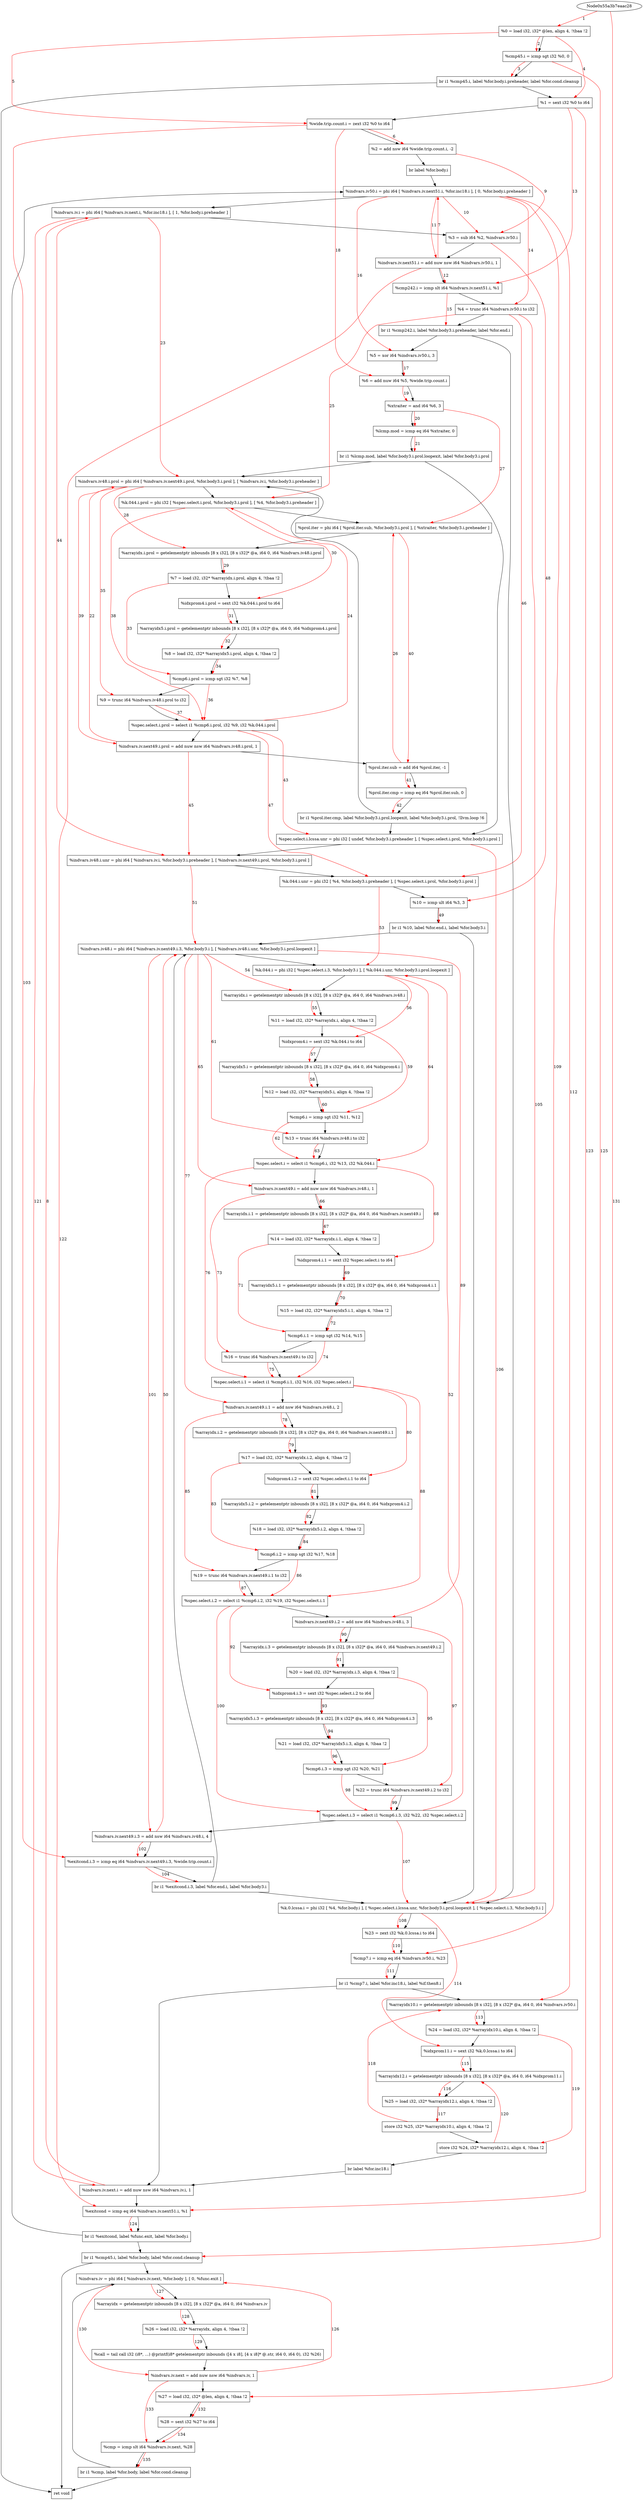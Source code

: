 digraph "CDFG for'main' function" {
	Node0x55a3b7eac1f8[shape=record, label="  %0 = load i32, i32* @len, align 4, !tbaa !2"]
	Node0x55a3b7eb1cb0[shape=record, label="  %cmp45.i = icmp sgt i32 %0, 0"]
	Node0x55a3b7eb1ec8[shape=record, label="  br i1 %cmp45.i, label %for.body.i.preheader, label %for.cond.cleanup"]
	Node0x55a3b7eac628[shape=record, label="  %1 = sext i32 %0 to i64"]
	Node0x55a3b7eb1f58[shape=record, label="  %wide.trip.count.i = zext i32 %0 to i64"]
	Node0x55a3b7eb2060[shape=record, label="  %2 = add nsw i64 %wide.trip.count.i, -2"]
	Node0x55a3b7eb2168[shape=record, label="  br label %for.body.i"]
	Node0x55a3b7eb22f8[shape=record, label="  %indvars.iv50.i = phi i64 [ %indvars.iv.next51.i, %for.inc18.i ], [ 0, %for.body.i.preheader ]"]
	Node0x55a3b7eb2488[shape=record, label="  %indvars.iv.i = phi i64 [ %indvars.iv.next.i, %for.inc18.i ], [ 1, %for.body.i.preheader ]"]
	Node0x55a3b7eb2550[shape=record, label="  %3 = sub i64 %2, %indvars.iv50.i"]
	Node0x55a3b7eb25c0[shape=record, label="  %indvars.iv.next51.i = add nuw nsw i64 %indvars.iv50.i, 1"]
	Node0x55a3b7eb2660[shape=record, label="  %cmp242.i = icmp slt i64 %indvars.iv.next51.i, %1"]
	Node0x55a3b7eb2108[shape=record, label="  %4 = trunc i64 %indvars.iv50.i to i32"]
	Node0x55a3b7eb2a38[shape=record, label="  br i1 %cmp242.i, label %for.body3.i.preheader, label %for.end.i"]
	Node0x55a3b7eb2ae0[shape=record, label="  %5 = xor i64 %indvars.iv50.i, 3"]
	Node0x55a3b7eb2b80[shape=record, label="  %6 = add nuw i64 %5, %wide.trip.count.i"]
	Node0x55a3b7eb2bf0[shape=record, label="  %xtraiter = and i64 %6, 3"]
	Node0x55a3b7eb2c60[shape=record, label="  %lcmp.mod = icmp eq i64 %xtraiter, 0"]
	Node0x55a3b7eb2eb8[shape=record, label="  br i1 %lcmp.mod, label %for.body3.i.prol.loopexit, label %for.body3.i.prol"]
	Node0x55a3b7eb3008[shape=record, label="  %indvars.iv48.i.prol = phi i64 [ %indvars.iv.next49.i.prol, %for.body3.i.prol ], [ %indvars.iv.i, %for.body3.i.preheader ]"]
	Node0x55a3b7eb3198[shape=record, label="  %k.044.i.prol = phi i32 [ %spec.select.i.prol, %for.body3.i.prol ], [ %4, %for.body3.i.preheader ]"]
	Node0x55a3b7eaf5b8[shape=record, label="  %prol.iter = phi i64 [ %prol.iter.sub, %for.body3.i.prol ], [ %xtraiter, %for.body3.i.preheader ]"]
	Node0x55a3b7eaf6c8[shape=record, label="  %arrayidx.i.prol = getelementptr inbounds [8 x i32], [8 x i32]* @a, i64 0, i64 %indvars.iv48.i.prol"]
	Node0x55a3b7eaf738[shape=record, label="  %7 = load i32, i32* %arrayidx.i.prol, align 4, !tbaa !2"]
	Node0x55a3b7eaf798[shape=record, label="  %idxprom4.i.prol = sext i32 %k.044.i.prol to i64"]
	Node0x55a3b7eaf858[shape=record, label="  %arrayidx5.i.prol = getelementptr inbounds [8 x i32], [8 x i32]* @a, i64 0, i64 %idxprom4.i.prol"]
	Node0x55a3b7eaf928[shape=record, label="  %8 = load i32, i32* %arrayidx5.i.prol, align 4, !tbaa !2"]
	Node0x55a3b7eafa30[shape=record, label="  %cmp6.i.prol = icmp sgt i32 %7, %8"]
	Node0x55a3b7eafab8[shape=record, label="  %9 = trunc i64 %indvars.iv48.i.prol to i32"]
	Node0x55a3b7eafb48[shape=record, label="  %spec.select.i.prol = select i1 %cmp6.i.prol, i32 %9, i32 %k.044.i.prol"]
	Node0x55a3b7eafbc0[shape=record, label="  %indvars.iv.next49.i.prol = add nuw nsw i64 %indvars.iv48.i.prol, 1"]
	Node0x55a3b7eafc30[shape=record, label="  %prol.iter.sub = add i64 %prol.iter, -1"]
	Node0x55a3b7eafca0[shape=record, label="  %prol.iter.cmp = icmp eq i64 %prol.iter.sub, 0"]
	Node0x55a3b7eb45d8[shape=record, label="  br i1 %prol.iter.cmp, label %for.body3.i.prol.loopexit, label %for.body3.i.prol, !llvm.loop !6"]
	Node0x55a3b7eb26a8[shape=record, label="  %spec.select.i.lcssa.unr = phi i32 [ undef, %for.body3.i.preheader ], [ %spec.select.i.prol, %for.body3.i.prol ]"]
	Node0x55a3b7eb4788[shape=record, label="  %indvars.iv48.i.unr = phi i64 [ %indvars.iv.i, %for.body3.i.preheader ], [ %indvars.iv.next49.i.prol, %for.body3.i.prol ]"]
	Node0x55a3b7eb4828[shape=record, label="  %k.044.i.unr = phi i32 [ %4, %for.body3.i.preheader ], [ %spec.select.i.prol, %for.body3.i.prol ]"]
	Node0x55a3b7eb48f0[shape=record, label="  %10 = icmp ult i64 %3, 3"]
	Node0x55a3b7eb49c8[shape=record, label="  br i1 %10, label %for.end.i, label %for.body3.i"]
	Node0x55a3b7eb4a18[shape=record, label="  %indvars.iv48.i = phi i64 [ %indvars.iv.next49.i.3, %for.body3.i ], [ %indvars.iv48.i.unr, %for.body3.i.prol.loopexit ]"]
	Node0x55a3b7eb4b48[shape=record, label="  %k.044.i = phi i32 [ %spec.select.i.3, %for.body3.i ], [ %k.044.i.unr, %for.body3.i.prol.loopexit ]"]
	Node0x55a3b7eb4c48[shape=record, label="  %arrayidx.i = getelementptr inbounds [8 x i32], [8 x i32]* @a, i64 0, i64 %indvars.iv48.i"]
	Node0x55a3b7eb2e28[shape=record, label="  %11 = load i32, i32* %arrayidx.i, align 4, !tbaa !2"]
	Node0x55a3b7eb3118[shape=record, label="  %idxprom4.i = sext i32 %k.044.i to i64"]
	Node0x55a3b7eb4ce8[shape=record, label="  %arrayidx5.i = getelementptr inbounds [8 x i32], [8 x i32]* @a, i64 0, i64 %idxprom4.i"]
	Node0x55a3b7eb4d88[shape=record, label="  %12 = load i32, i32* %arrayidx5.i, align 4, !tbaa !2"]
	Node0x55a3b7eb4e00[shape=record, label="  %cmp6.i = icmp sgt i32 %11, %12"]
	Node0x55a3b7eb4e78[shape=record, label="  %13 = trunc i64 %indvars.iv48.i to i32"]
	Node0x55a3b7eb4f08[shape=record, label="  %spec.select.i = select i1 %cmp6.i, i32 %13, i32 %k.044.i"]
	Node0x55a3b7eb4fe0[shape=record, label="  %indvars.iv.next49.i = add nuw nsw i64 %indvars.iv48.i, 1"]
	Node0x55a3b7eb50f8[shape=record, label="  %arrayidx.i.1 = getelementptr inbounds [8 x i32], [8 x i32]* @a, i64 0, i64 %indvars.iv.next49.i"]
	Node0x55a3b7eb5168[shape=record, label="  %14 = load i32, i32* %arrayidx.i.1, align 4, !tbaa !2"]
	Node0x55a3b7eb51c8[shape=record, label="  %idxprom4.i.1 = sext i32 %spec.select.i to i64"]
	Node0x55a3b7eb5258[shape=record, label="  %arrayidx5.i.1 = getelementptr inbounds [8 x i32], [8 x i32]* @a, i64 0, i64 %idxprom4.i.1"]
	Node0x55a3b7eb52f8[shape=record, label="  %15 = load i32, i32* %arrayidx5.i.1, align 4, !tbaa !2"]
	Node0x55a3b7eb5370[shape=record, label="  %cmp6.i.1 = icmp sgt i32 %14, %15"]
	Node0x55a3b7eb5458[shape=record, label="  %16 = trunc i64 %indvars.iv.next49.i to i32"]
	Node0x55a3b7eaf9b8[shape=record, label="  %spec.select.i.1 = select i1 %cmp6.i.1, i32 %16, i32 %spec.select.i"]
	Node0x55a3b7eb54d0[shape=record, label="  %indvars.iv.next49.i.1 = add nsw i64 %indvars.iv48.i, 2"]
	Node0x55a3b7eb55b8[shape=record, label="  %arrayidx.i.2 = getelementptr inbounds [8 x i32], [8 x i32]* @a, i64 0, i64 %indvars.iv.next49.i.1"]
	Node0x55a3b7eb5628[shape=record, label="  %17 = load i32, i32* %arrayidx.i.2, align 4, !tbaa !2"]
	Node0x55a3b7eb5688[shape=record, label="  %idxprom4.i.2 = sext i32 %spec.select.i.1 to i64"]
	Node0x55a3b7eb5718[shape=record, label="  %arrayidx5.i.2 = getelementptr inbounds [8 x i32], [8 x i32]* @a, i64 0, i64 %idxprom4.i.2"]
	Node0x55a3b7eb5dd8[shape=record, label="  %18 = load i32, i32* %arrayidx5.i.2, align 4, !tbaa !2"]
	Node0x55a3b7eb5e50[shape=record, label="  %cmp6.i.2 = icmp sgt i32 %17, %18"]
	Node0x55a3b7eb5f38[shape=record, label="  %19 = trunc i64 %indvars.iv.next49.i.1 to i32"]
	Node0x55a3b7eb5fc8[shape=record, label="  %spec.select.i.2 = select i1 %cmp6.i.2, i32 %19, i32 %spec.select.i.1"]
	Node0x55a3b7eb6040[shape=record, label="  %indvars.iv.next49.i.2 = add nsw i64 %indvars.iv48.i, 3"]
	Node0x55a3b7eb6128[shape=record, label="  %arrayidx.i.3 = getelementptr inbounds [8 x i32], [8 x i32]* @a, i64 0, i64 %indvars.iv.next49.i.2"]
	Node0x55a3b7eb6198[shape=record, label="  %20 = load i32, i32* %arrayidx.i.3, align 4, !tbaa !2"]
	Node0x55a3b7eb61f8[shape=record, label="  %idxprom4.i.3 = sext i32 %spec.select.i.2 to i64"]
	Node0x55a3b7eb6288[shape=record, label="  %arrayidx5.i.3 = getelementptr inbounds [8 x i32], [8 x i32]* @a, i64 0, i64 %idxprom4.i.3"]
	Node0x55a3b7eb6328[shape=record, label="  %21 = load i32, i32* %arrayidx5.i.3, align 4, !tbaa !2"]
	Node0x55a3b7eb63a0[shape=record, label="  %cmp6.i.3 = icmp sgt i32 %20, %21"]
	Node0x55a3b7eb6488[shape=record, label="  %22 = trunc i64 %indvars.iv.next49.i.2 to i32"]
	Node0x55a3b7eb6518[shape=record, label="  %spec.select.i.3 = select i1 %cmp6.i.3, i32 %22, i32 %spec.select.i.2"]
	Node0x55a3b7eb6590[shape=record, label="  %indvars.iv.next49.i.3 = add nsw i64 %indvars.iv48.i, 4"]
	Node0x55a3b7eb6600[shape=record, label="  %exitcond.i.3 = icmp eq i64 %indvars.iv.next49.i.3, %wide.trip.count.i"]
	Node0x55a3b7eb6688[shape=record, label="  br i1 %exitcond.i.3, label %for.end.i, label %for.body3.i"]
	Node0x55a3b7eb66d8[shape=record, label="  %k.0.lcssa.i = phi i32 [ %4, %for.body.i ], [ %spec.select.i.lcssa.unr, %for.body3.i.prol.loopexit ], [ %spec.select.i.3, %for.body3.i ]"]
	Node0x55a3b7eb29a8[shape=record, label="  %23 = zext i32 %k.0.lcssa.i to i64"]
	Node0x55a3b7eb67c0[shape=record, label="  %cmp7.i = icmp eq i64 %indvars.iv50.i, %23"]
	Node0x55a3b7eb6898[shape=record, label="  br i1 %cmp7.i, label %for.inc18.i, label %if.then8.i"]
	Node0x55a3b7eb6928[shape=record, label="  %arrayidx10.i = getelementptr inbounds [8 x i32], [8 x i32]* @a, i64 0, i64 %indvars.iv50.i"]
	Node0x55a3b7eb2758[shape=record, label="  %24 = load i32, i32* %arrayidx10.i, align 4, !tbaa !2"]
	Node0x55a3b7eaf508[shape=record, label="  %idxprom11.i = sext i32 %k.0.lcssa.i to i64"]
	Node0x55a3b7eb69c8[shape=record, label="  %arrayidx12.i = getelementptr inbounds [8 x i32], [8 x i32]* @a, i64 0, i64 %idxprom11.i"]
	Node0x55a3b7eb6a68[shape=record, label="  %25 = load i32, i32* %arrayidx12.i, align 4, !tbaa !2"]
	Node0x55a3b7eb6ae0[shape=record, label="  store i32 %25, i32* %arrayidx10.i, align 4, !tbaa !2"]
	Node0x55a3b7eb6b60[shape=record, label="  store i32 %24, i32* %arrayidx12.i, align 4, !tbaa !2"]
	Node0x55a3b7eb6bc8[shape=record, label="  br label %for.inc18.i"]
	Node0x55a3b7eb6c70[shape=record, label="  %indvars.iv.next.i = add nuw nsw i64 %indvars.iv.i, 1"]
	Node0x55a3b7eb6d10[shape=record, label="  %exitcond = icmp eq i64 %indvars.iv.next51.i, %1"]
	Node0x55a3b7eb6de8[shape=record, label="  br i1 %exitcond, label %func.exit, label %for.body.i"]
	Node0x55a3b7eb6f28[shape=record, label="  br i1 %cmp45.i, label %for.body, label %for.cond.cleanup"]
	Node0x55a3b7eb6f70[shape=record, label="  ret void"]
	Node0x55a3b7eb6fb8[shape=record, label="  %indvars.iv = phi i64 [ %indvars.iv.next, %for.body ], [ 0, %func.exit ]"]
	Node0x55a3b7eb70c8[shape=record, label="  %arrayidx = getelementptr inbounds [8 x i32], [8 x i32]* @a, i64 0, i64 %indvars.iv"]
	Node0x55a3b7eb1e18[shape=record, label="  %26 = load i32, i32* %arrayidx, align 4, !tbaa !2"]
	Node0x55a3b7eb74e8[shape=record, label="  %call = tail call i32 (i8*, ...) @printf(i8* getelementptr inbounds ([4 x i8], [4 x i8]* @.str, i64 0, i64 0), i32 %26)"]
	Node0x55a3b7eb75c0[shape=record, label="  %indvars.iv.next = add nuw nsw i64 %indvars.iv, 1"]
	Node0x55a3b7eb2408[shape=record, label="  %27 = load i32, i32* @len, align 4, !tbaa !2"]
	Node0x55a3b7eb7618[shape=record, label="  %28 = sext i32 %27 to i64"]
	Node0x55a3b7eb7690[shape=record, label="  %cmp = icmp slt i64 %indvars.iv.next, %28"]
	Node0x55a3b7eb7768[shape=record, label="  br i1 %cmp, label %for.body, label %for.cond.cleanup"]
	Node0x55a3b7eac1f8 -> Node0x55a3b7eb1cb0
	Node0x55a3b7eb1cb0 -> Node0x55a3b7eb1ec8
	Node0x55a3b7eb1ec8 -> Node0x55a3b7eac628
	Node0x55a3b7eb1ec8 -> Node0x55a3b7eb6f70
	Node0x55a3b7eac628 -> Node0x55a3b7eb1f58
	Node0x55a3b7eb1f58 -> Node0x55a3b7eb2060
	Node0x55a3b7eb2060 -> Node0x55a3b7eb2168
	Node0x55a3b7eb2168 -> Node0x55a3b7eb22f8
	Node0x55a3b7eb22f8 -> Node0x55a3b7eb2488
	Node0x55a3b7eb2488 -> Node0x55a3b7eb2550
	Node0x55a3b7eb2550 -> Node0x55a3b7eb25c0
	Node0x55a3b7eb25c0 -> Node0x55a3b7eb2660
	Node0x55a3b7eb2660 -> Node0x55a3b7eb2108
	Node0x55a3b7eb2108 -> Node0x55a3b7eb2a38
	Node0x55a3b7eb2a38 -> Node0x55a3b7eb2ae0
	Node0x55a3b7eb2a38 -> Node0x55a3b7eb66d8
	Node0x55a3b7eb2ae0 -> Node0x55a3b7eb2b80
	Node0x55a3b7eb2b80 -> Node0x55a3b7eb2bf0
	Node0x55a3b7eb2bf0 -> Node0x55a3b7eb2c60
	Node0x55a3b7eb2c60 -> Node0x55a3b7eb2eb8
	Node0x55a3b7eb2eb8 -> Node0x55a3b7eb26a8
	Node0x55a3b7eb2eb8 -> Node0x55a3b7eb3008
	Node0x55a3b7eb3008 -> Node0x55a3b7eb3198
	Node0x55a3b7eb3198 -> Node0x55a3b7eaf5b8
	Node0x55a3b7eaf5b8 -> Node0x55a3b7eaf6c8
	Node0x55a3b7eaf6c8 -> Node0x55a3b7eaf738
	Node0x55a3b7eaf738 -> Node0x55a3b7eaf798
	Node0x55a3b7eaf798 -> Node0x55a3b7eaf858
	Node0x55a3b7eaf858 -> Node0x55a3b7eaf928
	Node0x55a3b7eaf928 -> Node0x55a3b7eafa30
	Node0x55a3b7eafa30 -> Node0x55a3b7eafab8
	Node0x55a3b7eafab8 -> Node0x55a3b7eafb48
	Node0x55a3b7eafb48 -> Node0x55a3b7eafbc0
	Node0x55a3b7eafbc0 -> Node0x55a3b7eafc30
	Node0x55a3b7eafc30 -> Node0x55a3b7eafca0
	Node0x55a3b7eafca0 -> Node0x55a3b7eb45d8
	Node0x55a3b7eb45d8 -> Node0x55a3b7eb26a8
	Node0x55a3b7eb45d8 -> Node0x55a3b7eb3008
	Node0x55a3b7eb26a8 -> Node0x55a3b7eb4788
	Node0x55a3b7eb4788 -> Node0x55a3b7eb4828
	Node0x55a3b7eb4828 -> Node0x55a3b7eb48f0
	Node0x55a3b7eb48f0 -> Node0x55a3b7eb49c8
	Node0x55a3b7eb49c8 -> Node0x55a3b7eb66d8
	Node0x55a3b7eb49c8 -> Node0x55a3b7eb4a18
	Node0x55a3b7eb4a18 -> Node0x55a3b7eb4b48
	Node0x55a3b7eb4b48 -> Node0x55a3b7eb4c48
	Node0x55a3b7eb4c48 -> Node0x55a3b7eb2e28
	Node0x55a3b7eb2e28 -> Node0x55a3b7eb3118
	Node0x55a3b7eb3118 -> Node0x55a3b7eb4ce8
	Node0x55a3b7eb4ce8 -> Node0x55a3b7eb4d88
	Node0x55a3b7eb4d88 -> Node0x55a3b7eb4e00
	Node0x55a3b7eb4e00 -> Node0x55a3b7eb4e78
	Node0x55a3b7eb4e78 -> Node0x55a3b7eb4f08
	Node0x55a3b7eb4f08 -> Node0x55a3b7eb4fe0
	Node0x55a3b7eb4fe0 -> Node0x55a3b7eb50f8
	Node0x55a3b7eb50f8 -> Node0x55a3b7eb5168
	Node0x55a3b7eb5168 -> Node0x55a3b7eb51c8
	Node0x55a3b7eb51c8 -> Node0x55a3b7eb5258
	Node0x55a3b7eb5258 -> Node0x55a3b7eb52f8
	Node0x55a3b7eb52f8 -> Node0x55a3b7eb5370
	Node0x55a3b7eb5370 -> Node0x55a3b7eb5458
	Node0x55a3b7eb5458 -> Node0x55a3b7eaf9b8
	Node0x55a3b7eaf9b8 -> Node0x55a3b7eb54d0
	Node0x55a3b7eb54d0 -> Node0x55a3b7eb55b8
	Node0x55a3b7eb55b8 -> Node0x55a3b7eb5628
	Node0x55a3b7eb5628 -> Node0x55a3b7eb5688
	Node0x55a3b7eb5688 -> Node0x55a3b7eb5718
	Node0x55a3b7eb5718 -> Node0x55a3b7eb5dd8
	Node0x55a3b7eb5dd8 -> Node0x55a3b7eb5e50
	Node0x55a3b7eb5e50 -> Node0x55a3b7eb5f38
	Node0x55a3b7eb5f38 -> Node0x55a3b7eb5fc8
	Node0x55a3b7eb5fc8 -> Node0x55a3b7eb6040
	Node0x55a3b7eb6040 -> Node0x55a3b7eb6128
	Node0x55a3b7eb6128 -> Node0x55a3b7eb6198
	Node0x55a3b7eb6198 -> Node0x55a3b7eb61f8
	Node0x55a3b7eb61f8 -> Node0x55a3b7eb6288
	Node0x55a3b7eb6288 -> Node0x55a3b7eb6328
	Node0x55a3b7eb6328 -> Node0x55a3b7eb63a0
	Node0x55a3b7eb63a0 -> Node0x55a3b7eb6488
	Node0x55a3b7eb6488 -> Node0x55a3b7eb6518
	Node0x55a3b7eb6518 -> Node0x55a3b7eb6590
	Node0x55a3b7eb6590 -> Node0x55a3b7eb6600
	Node0x55a3b7eb6600 -> Node0x55a3b7eb6688
	Node0x55a3b7eb6688 -> Node0x55a3b7eb66d8
	Node0x55a3b7eb6688 -> Node0x55a3b7eb4a18
	Node0x55a3b7eb66d8 -> Node0x55a3b7eb29a8
	Node0x55a3b7eb29a8 -> Node0x55a3b7eb67c0
	Node0x55a3b7eb67c0 -> Node0x55a3b7eb6898
	Node0x55a3b7eb6898 -> Node0x55a3b7eb6c70
	Node0x55a3b7eb6898 -> Node0x55a3b7eb6928
	Node0x55a3b7eb6928 -> Node0x55a3b7eb2758
	Node0x55a3b7eb2758 -> Node0x55a3b7eaf508
	Node0x55a3b7eaf508 -> Node0x55a3b7eb69c8
	Node0x55a3b7eb69c8 -> Node0x55a3b7eb6a68
	Node0x55a3b7eb6a68 -> Node0x55a3b7eb6ae0
	Node0x55a3b7eb6ae0 -> Node0x55a3b7eb6b60
	Node0x55a3b7eb6b60 -> Node0x55a3b7eb6bc8
	Node0x55a3b7eb6bc8 -> Node0x55a3b7eb6c70
	Node0x55a3b7eb6c70 -> Node0x55a3b7eb6d10
	Node0x55a3b7eb6d10 -> Node0x55a3b7eb6de8
	Node0x55a3b7eb6de8 -> Node0x55a3b7eb6f28
	Node0x55a3b7eb6de8 -> Node0x55a3b7eb22f8
	Node0x55a3b7eb6f28 -> Node0x55a3b7eb6fb8
	Node0x55a3b7eb6f28 -> Node0x55a3b7eb6f70
	Node0x55a3b7eb6fb8 -> Node0x55a3b7eb70c8
	Node0x55a3b7eb70c8 -> Node0x55a3b7eb1e18
	Node0x55a3b7eb1e18 -> Node0x55a3b7eb74e8
	Node0x55a3b7eb74e8 -> Node0x55a3b7eb75c0
	Node0x55a3b7eb75c0 -> Node0x55a3b7eb2408
	Node0x55a3b7eb2408 -> Node0x55a3b7eb7618
	Node0x55a3b7eb7618 -> Node0x55a3b7eb7690
	Node0x55a3b7eb7690 -> Node0x55a3b7eb7768
	Node0x55a3b7eb7768 -> Node0x55a3b7eb6fb8
	Node0x55a3b7eb7768 -> Node0x55a3b7eb6f70
edge [color=red]
	Node0x55a3b7eaac28 -> Node0x55a3b7eac1f8[label="1"]
	Node0x55a3b7eac1f8 -> Node0x55a3b7eb1cb0[label="2"]
	Node0x55a3b7eb1cb0 -> Node0x55a3b7eb1ec8[label="3"]
	Node0x55a3b7eac1f8 -> Node0x55a3b7eac628[label="4"]
	Node0x55a3b7eac1f8 -> Node0x55a3b7eb1f58[label="5"]
	Node0x55a3b7eb1f58 -> Node0x55a3b7eb2060[label="6"]
	Node0x55a3b7eb25c0 -> Node0x55a3b7eb22f8[label="7"]
	Node0x55a3b7eb6c70 -> Node0x55a3b7eb2488[label="8"]
	Node0x55a3b7eb2060 -> Node0x55a3b7eb2550[label="9"]
	Node0x55a3b7eb22f8 -> Node0x55a3b7eb2550[label="10"]
	Node0x55a3b7eb22f8 -> Node0x55a3b7eb25c0[label="11"]
	Node0x55a3b7eb25c0 -> Node0x55a3b7eb2660[label="12"]
	Node0x55a3b7eac628 -> Node0x55a3b7eb2660[label="13"]
	Node0x55a3b7eb22f8 -> Node0x55a3b7eb2108[label="14"]
	Node0x55a3b7eb2660 -> Node0x55a3b7eb2a38[label="15"]
	Node0x55a3b7eb22f8 -> Node0x55a3b7eb2ae0[label="16"]
	Node0x55a3b7eb2ae0 -> Node0x55a3b7eb2b80[label="17"]
	Node0x55a3b7eb1f58 -> Node0x55a3b7eb2b80[label="18"]
	Node0x55a3b7eb2b80 -> Node0x55a3b7eb2bf0[label="19"]
	Node0x55a3b7eb2bf0 -> Node0x55a3b7eb2c60[label="20"]
	Node0x55a3b7eb2c60 -> Node0x55a3b7eb2eb8[label="21"]
	Node0x55a3b7eafbc0 -> Node0x55a3b7eb3008[label="22"]
	Node0x55a3b7eb2488 -> Node0x55a3b7eb3008[label="23"]
	Node0x55a3b7eafb48 -> Node0x55a3b7eb3198[label="24"]
	Node0x55a3b7eb2108 -> Node0x55a3b7eb3198[label="25"]
	Node0x55a3b7eafc30 -> Node0x55a3b7eaf5b8[label="26"]
	Node0x55a3b7eb2bf0 -> Node0x55a3b7eaf5b8[label="27"]
	Node0x55a3b7eb3008 -> Node0x55a3b7eaf6c8[label="28"]
	Node0x55a3b7eaf6c8 -> Node0x55a3b7eaf738[label="29"]
	Node0x55a3b7eb3198 -> Node0x55a3b7eaf798[label="30"]
	Node0x55a3b7eaf798 -> Node0x55a3b7eaf858[label="31"]
	Node0x55a3b7eaf858 -> Node0x55a3b7eaf928[label="32"]
	Node0x55a3b7eaf738 -> Node0x55a3b7eafa30[label="33"]
	Node0x55a3b7eaf928 -> Node0x55a3b7eafa30[label="34"]
	Node0x55a3b7eb3008 -> Node0x55a3b7eafab8[label="35"]
	Node0x55a3b7eafa30 -> Node0x55a3b7eafb48[label="36"]
	Node0x55a3b7eafab8 -> Node0x55a3b7eafb48[label="37"]
	Node0x55a3b7eb3198 -> Node0x55a3b7eafb48[label="38"]
	Node0x55a3b7eb3008 -> Node0x55a3b7eafbc0[label="39"]
	Node0x55a3b7eaf5b8 -> Node0x55a3b7eafc30[label="40"]
	Node0x55a3b7eafc30 -> Node0x55a3b7eafca0[label="41"]
	Node0x55a3b7eafca0 -> Node0x55a3b7eb45d8[label="42"]
	Node0x55a3b7eafb48 -> Node0x55a3b7eb26a8[label="43"]
	Node0x55a3b7eb2488 -> Node0x55a3b7eb4788[label="44"]
	Node0x55a3b7eafbc0 -> Node0x55a3b7eb4788[label="45"]
	Node0x55a3b7eb2108 -> Node0x55a3b7eb4828[label="46"]
	Node0x55a3b7eafb48 -> Node0x55a3b7eb4828[label="47"]
	Node0x55a3b7eb2550 -> Node0x55a3b7eb48f0[label="48"]
	Node0x55a3b7eb48f0 -> Node0x55a3b7eb49c8[label="49"]
	Node0x55a3b7eb6590 -> Node0x55a3b7eb4a18[label="50"]
	Node0x55a3b7eb4788 -> Node0x55a3b7eb4a18[label="51"]
	Node0x55a3b7eb6518 -> Node0x55a3b7eb4b48[label="52"]
	Node0x55a3b7eb4828 -> Node0x55a3b7eb4b48[label="53"]
	Node0x55a3b7eb4a18 -> Node0x55a3b7eb4c48[label="54"]
	Node0x55a3b7eb4c48 -> Node0x55a3b7eb2e28[label="55"]
	Node0x55a3b7eb4b48 -> Node0x55a3b7eb3118[label="56"]
	Node0x55a3b7eb3118 -> Node0x55a3b7eb4ce8[label="57"]
	Node0x55a3b7eb4ce8 -> Node0x55a3b7eb4d88[label="58"]
	Node0x55a3b7eb2e28 -> Node0x55a3b7eb4e00[label="59"]
	Node0x55a3b7eb4d88 -> Node0x55a3b7eb4e00[label="60"]
	Node0x55a3b7eb4a18 -> Node0x55a3b7eb4e78[label="61"]
	Node0x55a3b7eb4e00 -> Node0x55a3b7eb4f08[label="62"]
	Node0x55a3b7eb4e78 -> Node0x55a3b7eb4f08[label="63"]
	Node0x55a3b7eb4b48 -> Node0x55a3b7eb4f08[label="64"]
	Node0x55a3b7eb4a18 -> Node0x55a3b7eb4fe0[label="65"]
	Node0x55a3b7eb4fe0 -> Node0x55a3b7eb50f8[label="66"]
	Node0x55a3b7eb50f8 -> Node0x55a3b7eb5168[label="67"]
	Node0x55a3b7eb4f08 -> Node0x55a3b7eb51c8[label="68"]
	Node0x55a3b7eb51c8 -> Node0x55a3b7eb5258[label="69"]
	Node0x55a3b7eb5258 -> Node0x55a3b7eb52f8[label="70"]
	Node0x55a3b7eb5168 -> Node0x55a3b7eb5370[label="71"]
	Node0x55a3b7eb52f8 -> Node0x55a3b7eb5370[label="72"]
	Node0x55a3b7eb4fe0 -> Node0x55a3b7eb5458[label="73"]
	Node0x55a3b7eb5370 -> Node0x55a3b7eaf9b8[label="74"]
	Node0x55a3b7eb5458 -> Node0x55a3b7eaf9b8[label="75"]
	Node0x55a3b7eb4f08 -> Node0x55a3b7eaf9b8[label="76"]
	Node0x55a3b7eb4a18 -> Node0x55a3b7eb54d0[label="77"]
	Node0x55a3b7eb54d0 -> Node0x55a3b7eb55b8[label="78"]
	Node0x55a3b7eb55b8 -> Node0x55a3b7eb5628[label="79"]
	Node0x55a3b7eaf9b8 -> Node0x55a3b7eb5688[label="80"]
	Node0x55a3b7eb5688 -> Node0x55a3b7eb5718[label="81"]
	Node0x55a3b7eb5718 -> Node0x55a3b7eb5dd8[label="82"]
	Node0x55a3b7eb5628 -> Node0x55a3b7eb5e50[label="83"]
	Node0x55a3b7eb5dd8 -> Node0x55a3b7eb5e50[label="84"]
	Node0x55a3b7eb54d0 -> Node0x55a3b7eb5f38[label="85"]
	Node0x55a3b7eb5e50 -> Node0x55a3b7eb5fc8[label="86"]
	Node0x55a3b7eb5f38 -> Node0x55a3b7eb5fc8[label="87"]
	Node0x55a3b7eaf9b8 -> Node0x55a3b7eb5fc8[label="88"]
	Node0x55a3b7eb4a18 -> Node0x55a3b7eb6040[label="89"]
	Node0x55a3b7eb6040 -> Node0x55a3b7eb6128[label="90"]
	Node0x55a3b7eb6128 -> Node0x55a3b7eb6198[label="91"]
	Node0x55a3b7eb5fc8 -> Node0x55a3b7eb61f8[label="92"]
	Node0x55a3b7eb61f8 -> Node0x55a3b7eb6288[label="93"]
	Node0x55a3b7eb6288 -> Node0x55a3b7eb6328[label="94"]
	Node0x55a3b7eb6198 -> Node0x55a3b7eb63a0[label="95"]
	Node0x55a3b7eb6328 -> Node0x55a3b7eb63a0[label="96"]
	Node0x55a3b7eb6040 -> Node0x55a3b7eb6488[label="97"]
	Node0x55a3b7eb63a0 -> Node0x55a3b7eb6518[label="98"]
	Node0x55a3b7eb6488 -> Node0x55a3b7eb6518[label="99"]
	Node0x55a3b7eb5fc8 -> Node0x55a3b7eb6518[label="100"]
	Node0x55a3b7eb4a18 -> Node0x55a3b7eb6590[label="101"]
	Node0x55a3b7eb6590 -> Node0x55a3b7eb6600[label="102"]
	Node0x55a3b7eb1f58 -> Node0x55a3b7eb6600[label="103"]
	Node0x55a3b7eb6600 -> Node0x55a3b7eb6688[label="104"]
	Node0x55a3b7eb2108 -> Node0x55a3b7eb66d8[label="105"]
	Node0x55a3b7eb26a8 -> Node0x55a3b7eb66d8[label="106"]
	Node0x55a3b7eb6518 -> Node0x55a3b7eb66d8[label="107"]
	Node0x55a3b7eb66d8 -> Node0x55a3b7eb29a8[label="108"]
	Node0x55a3b7eb22f8 -> Node0x55a3b7eb67c0[label="109"]
	Node0x55a3b7eb29a8 -> Node0x55a3b7eb67c0[label="110"]
	Node0x55a3b7eb67c0 -> Node0x55a3b7eb6898[label="111"]
	Node0x55a3b7eb22f8 -> Node0x55a3b7eb6928[label="112"]
	Node0x55a3b7eb6928 -> Node0x55a3b7eb2758[label="113"]
	Node0x55a3b7eb66d8 -> Node0x55a3b7eaf508[label="114"]
	Node0x55a3b7eaf508 -> Node0x55a3b7eb69c8[label="115"]
	Node0x55a3b7eb69c8 -> Node0x55a3b7eb6a68[label="116"]
	Node0x55a3b7eb6a68 -> Node0x55a3b7eb6ae0[label="117"]
	Node0x55a3b7eb6ae0 -> Node0x55a3b7eb6928[label="118"]
	Node0x55a3b7eb2758 -> Node0x55a3b7eb6b60[label="119"]
	Node0x55a3b7eb6b60 -> Node0x55a3b7eb69c8[label="120"]
	Node0x55a3b7eb2488 -> Node0x55a3b7eb6c70[label="121"]
	Node0x55a3b7eb25c0 -> Node0x55a3b7eb6d10[label="122"]
	Node0x55a3b7eac628 -> Node0x55a3b7eb6d10[label="123"]
	Node0x55a3b7eb6d10 -> Node0x55a3b7eb6de8[label="124"]
	Node0x55a3b7eb1cb0 -> Node0x55a3b7eb6f28[label="125"]
	Node0x55a3b7eb75c0 -> Node0x55a3b7eb6fb8[label="126"]
	Node0x55a3b7eb6fb8 -> Node0x55a3b7eb70c8[label="127"]
	Node0x55a3b7eb70c8 -> Node0x55a3b7eb1e18[label="128"]
	Node0x55a3b7eb1e18 -> Node0x55a3b7eb74e8[label="129"]
	Node0x55a3b7eb6fb8 -> Node0x55a3b7eb75c0[label="130"]
	Node0x55a3b7eaac28 -> Node0x55a3b7eb2408[label="131"]
	Node0x55a3b7eb2408 -> Node0x55a3b7eb7618[label="132"]
	Node0x55a3b7eb75c0 -> Node0x55a3b7eb7690[label="133"]
	Node0x55a3b7eb7618 -> Node0x55a3b7eb7690[label="134"]
	Node0x55a3b7eb7690 -> Node0x55a3b7eb7768[label="135"]
}
